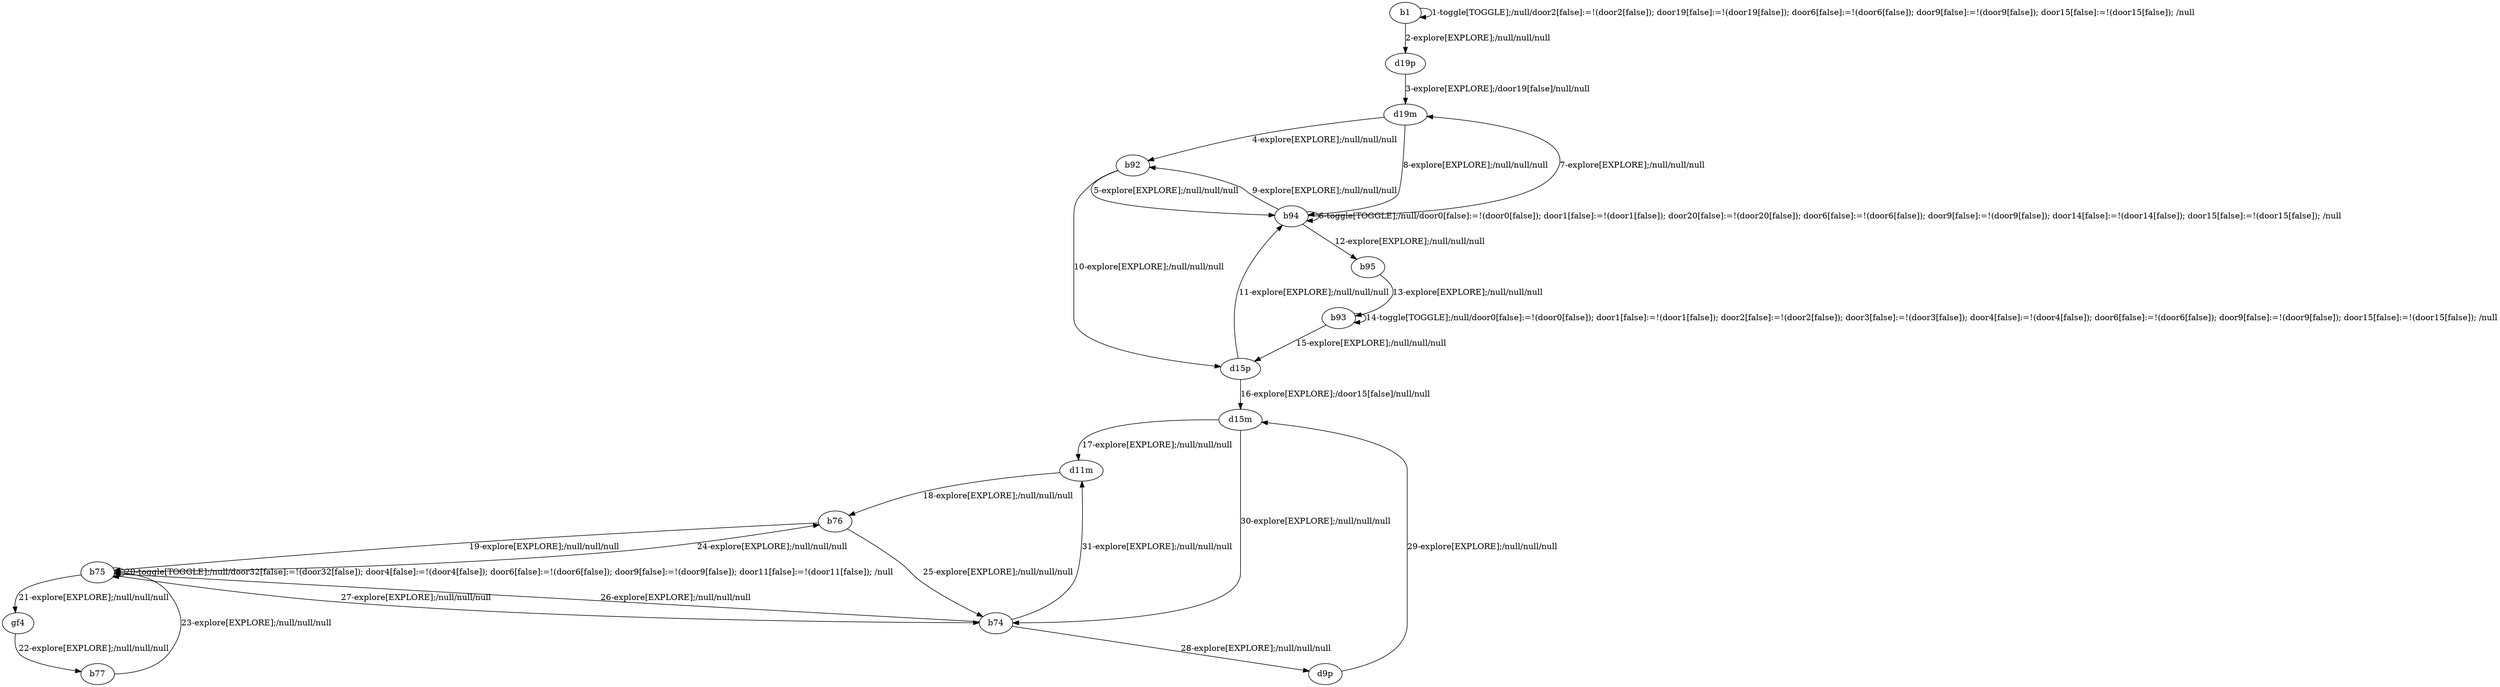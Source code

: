 # Total number of goals covered by this test: 3
# gf4 --> b77
# d15p --> b94
# d11m --> b76

digraph g {
"b1" -> "b1" [label = "1-toggle[TOGGLE];/null/door2[false]:=!(door2[false]); door19[false]:=!(door19[false]); door6[false]:=!(door6[false]); door9[false]:=!(door9[false]); door15[false]:=!(door15[false]); /null"];
"b1" -> "d19p" [label = "2-explore[EXPLORE];/null/null/null"];
"d19p" -> "d19m" [label = "3-explore[EXPLORE];/door19[false]/null/null"];
"d19m" -> "b92" [label = "4-explore[EXPLORE];/null/null/null"];
"b92" -> "b94" [label = "5-explore[EXPLORE];/null/null/null"];
"b94" -> "b94" [label = "6-toggle[TOGGLE];/null/door0[false]:=!(door0[false]); door1[false]:=!(door1[false]); door20[false]:=!(door20[false]); door6[false]:=!(door6[false]); door9[false]:=!(door9[false]); door14[false]:=!(door14[false]); door15[false]:=!(door15[false]); /null"];
"b94" -> "d19m" [label = "7-explore[EXPLORE];/null/null/null"];
"d19m" -> "b94" [label = "8-explore[EXPLORE];/null/null/null"];
"b94" -> "b92" [label = "9-explore[EXPLORE];/null/null/null"];
"b92" -> "d15p" [label = "10-explore[EXPLORE];/null/null/null"];
"d15p" -> "b94" [label = "11-explore[EXPLORE];/null/null/null"];
"b94" -> "b95" [label = "12-explore[EXPLORE];/null/null/null"];
"b95" -> "b93" [label = "13-explore[EXPLORE];/null/null/null"];
"b93" -> "b93" [label = "14-toggle[TOGGLE];/null/door0[false]:=!(door0[false]); door1[false]:=!(door1[false]); door2[false]:=!(door2[false]); door3[false]:=!(door3[false]); door4[false]:=!(door4[false]); door6[false]:=!(door6[false]); door9[false]:=!(door9[false]); door15[false]:=!(door15[false]); /null"];
"b93" -> "d15p" [label = "15-explore[EXPLORE];/null/null/null"];
"d15p" -> "d15m" [label = "16-explore[EXPLORE];/door15[false]/null/null"];
"d15m" -> "d11m" [label = "17-explore[EXPLORE];/null/null/null"];
"d11m" -> "b76" [label = "18-explore[EXPLORE];/null/null/null"];
"b76" -> "b75" [label = "19-explore[EXPLORE];/null/null/null"];
"b75" -> "b75" [label = "20-toggle[TOGGLE];/null/door32[false]:=!(door32[false]); door4[false]:=!(door4[false]); door6[false]:=!(door6[false]); door9[false]:=!(door9[false]); door11[false]:=!(door11[false]); /null"];
"b75" -> "gf4" [label = "21-explore[EXPLORE];/null/null/null"];
"gf4" -> "b77" [label = "22-explore[EXPLORE];/null/null/null"];
"b77" -> "b75" [label = "23-explore[EXPLORE];/null/null/null"];
"b75" -> "b76" [label = "24-explore[EXPLORE];/null/null/null"];
"b76" -> "b74" [label = "25-explore[EXPLORE];/null/null/null"];
"b74" -> "b75" [label = "26-explore[EXPLORE];/null/null/null"];
"b75" -> "b74" [label = "27-explore[EXPLORE];/null/null/null"];
"b74" -> "d9p" [label = "28-explore[EXPLORE];/null/null/null"];
"d9p" -> "d15m" [label = "29-explore[EXPLORE];/null/null/null"];
"d15m" -> "b74" [label = "30-explore[EXPLORE];/null/null/null"];
"b74" -> "d11m" [label = "31-explore[EXPLORE];/null/null/null"];
}